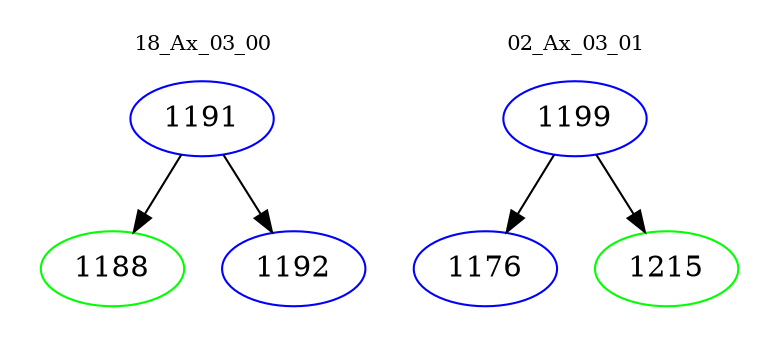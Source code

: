 digraph{
subgraph cluster_0 {
color = white
label = "18_Ax_03_00";
fontsize=10;
T0_1191 [label="1191", color="blue"]
T0_1191 -> T0_1188 [color="black"]
T0_1188 [label="1188", color="green"]
T0_1191 -> T0_1192 [color="black"]
T0_1192 [label="1192", color="blue"]
}
subgraph cluster_1 {
color = white
label = "02_Ax_03_01";
fontsize=10;
T1_1199 [label="1199", color="blue"]
T1_1199 -> T1_1176 [color="black"]
T1_1176 [label="1176", color="blue"]
T1_1199 -> T1_1215 [color="black"]
T1_1215 [label="1215", color="green"]
}
}
